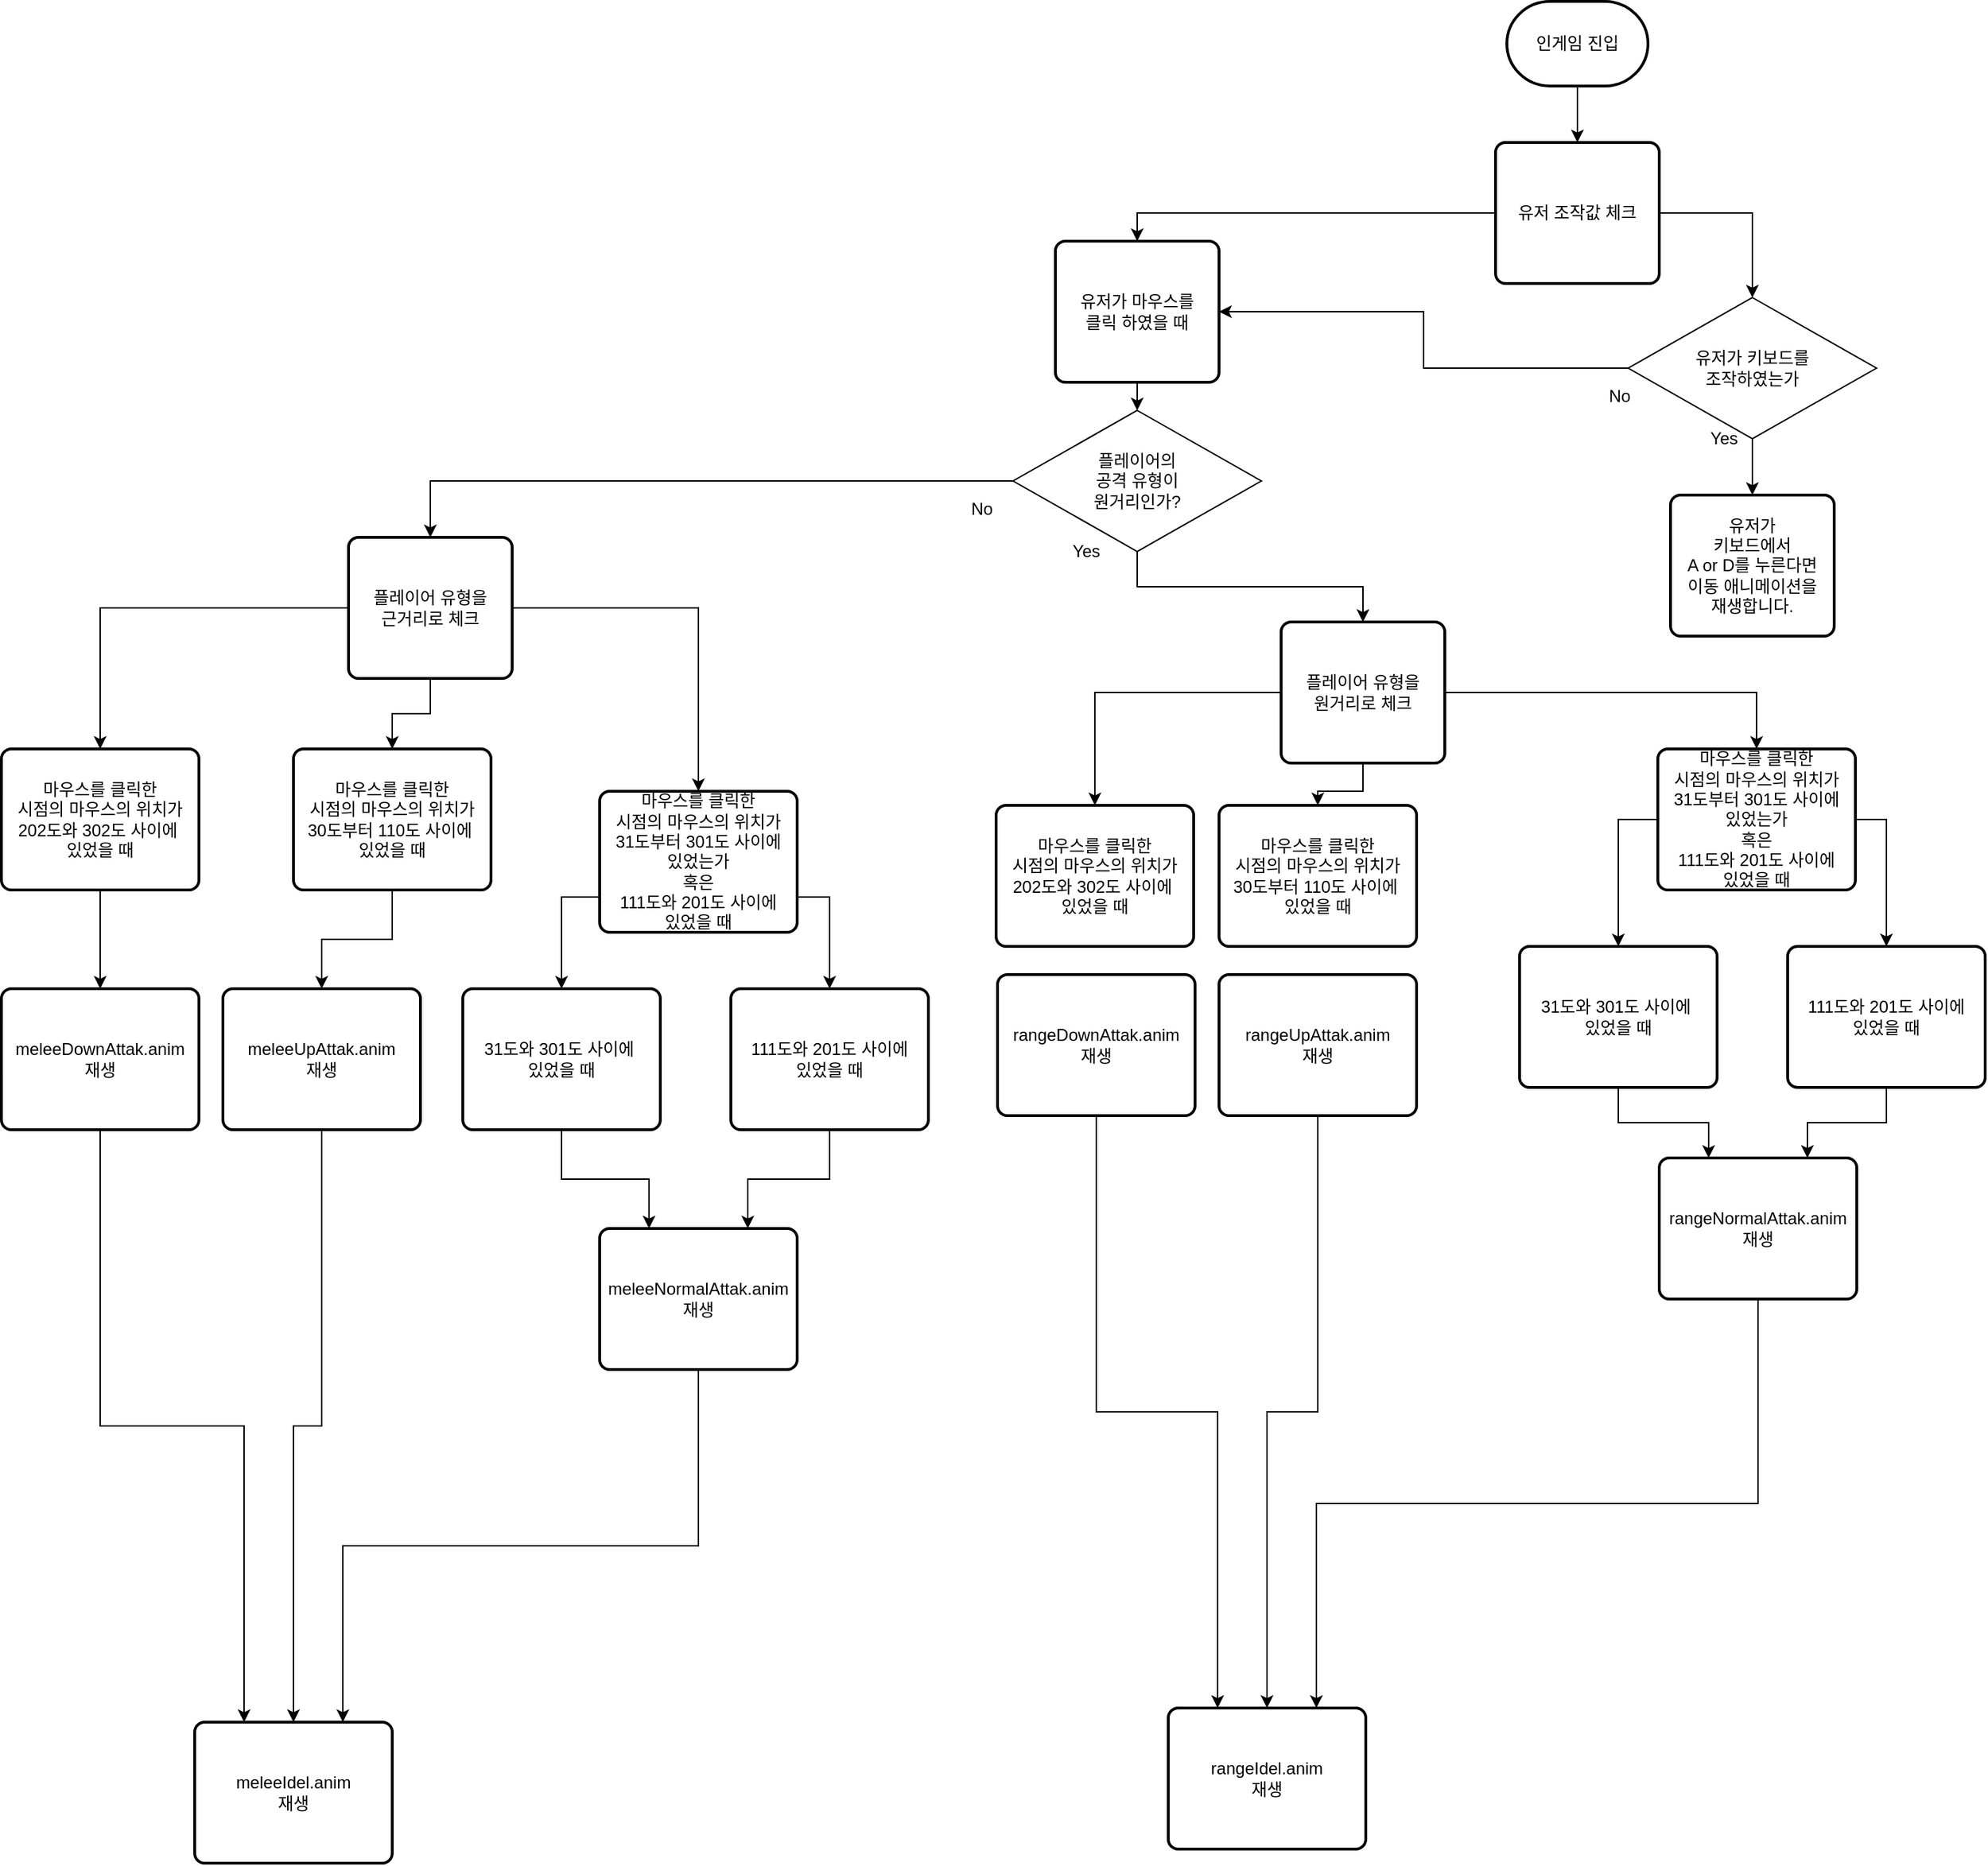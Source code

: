 <mxfile version="13.9.9" type="device"><diagram id="el3jgqCDdeNvolVJGlb9" name="페이지-1"><mxGraphModel dx="3458" dy="2781" grid="1" gridSize="10" guides="1" tooltips="1" connect="1" arrows="1" fold="1" page="1" pageScale="1" pageWidth="827" pageHeight="1169" math="0" shadow="0"><root><mxCell id="0"/><mxCell id="1" parent="0"/><mxCell id="ECcUkHuuzLoPCpaux6c2-81" style="edgeStyle=orthogonalEdgeStyle;rounded=0;orthogonalLoop=1;jettySize=auto;html=1;exitX=0.5;exitY=1;exitDx=0;exitDy=0;exitPerimeter=0;entryX=0.5;entryY=0;entryDx=0;entryDy=0;" edge="1" parent="1" source="ECcUkHuuzLoPCpaux6c2-1" target="ECcUkHuuzLoPCpaux6c2-53"><mxGeometry relative="1" as="geometry"><mxPoint x="290" y="-130" as="targetPoint"/></mxGeometry></mxCell><mxCell id="ECcUkHuuzLoPCpaux6c2-1" value="인게임 진입" style="strokeWidth=2;html=1;shape=mxgraph.flowchart.terminator;whiteSpace=wrap;" vertex="1" parent="1"><mxGeometry x="240" y="-90" width="100" height="60" as="geometry"/></mxCell><mxCell id="ECcUkHuuzLoPCpaux6c2-3" value="유저가&lt;br&gt;키보드에서&lt;br&gt;A or D를 누른다면&lt;br&gt;이동 애니메이션을&lt;br&gt;재생합니다." style="rounded=1;whiteSpace=wrap;html=1;absoluteArcSize=1;arcSize=14;strokeWidth=2;" vertex="1" parent="1"><mxGeometry x="356" y="260" width="116" height="100" as="geometry"/></mxCell><mxCell id="ECcUkHuuzLoPCpaux6c2-9" style="edgeStyle=orthogonalEdgeStyle;rounded=0;orthogonalLoop=1;jettySize=auto;html=1;exitX=0.5;exitY=1;exitDx=0;exitDy=0;entryX=0.5;entryY=0;entryDx=0;entryDy=0;" edge="1" parent="1" source="ECcUkHuuzLoPCpaux6c2-6" target="ECcUkHuuzLoPCpaux6c2-3"><mxGeometry relative="1" as="geometry"/></mxCell><mxCell id="ECcUkHuuzLoPCpaux6c2-14" style="edgeStyle=orthogonalEdgeStyle;rounded=0;orthogonalLoop=1;jettySize=auto;html=1;exitX=0;exitY=0.5;exitDx=0;exitDy=0;entryX=1;entryY=0.5;entryDx=0;entryDy=0;" edge="1" parent="1" source="ECcUkHuuzLoPCpaux6c2-6" target="ECcUkHuuzLoPCpaux6c2-93"><mxGeometry relative="1" as="geometry"><mxPoint x="36" y="170" as="targetPoint"/></mxGeometry></mxCell><mxCell id="ECcUkHuuzLoPCpaux6c2-6" value="유저가 키보드를 &lt;br&gt;조작하였는가" style="rhombus;whiteSpace=wrap;html=1;" vertex="1" parent="1"><mxGeometry x="326" y="120" width="176" height="100" as="geometry"/></mxCell><mxCell id="ECcUkHuuzLoPCpaux6c2-11" value="Yes" style="text;html=1;strokeColor=none;fillColor=none;align=center;verticalAlign=middle;whiteSpace=wrap;rounded=0;" vertex="1" parent="1"><mxGeometry x="374" y="210" width="40" height="20" as="geometry"/></mxCell><mxCell id="ECcUkHuuzLoPCpaux6c2-12" value="No" style="text;html=1;strokeColor=none;fillColor=none;align=center;verticalAlign=middle;whiteSpace=wrap;rounded=0;" vertex="1" parent="1"><mxGeometry x="300" y="180" width="40" height="20" as="geometry"/></mxCell><mxCell id="ECcUkHuuzLoPCpaux6c2-56" style="edgeStyle=orthogonalEdgeStyle;rounded=0;orthogonalLoop=1;jettySize=auto;html=1;exitX=1;exitY=0.5;exitDx=0;exitDy=0;entryX=0.5;entryY=0;entryDx=0;entryDy=0;" edge="1" parent="1" source="ECcUkHuuzLoPCpaux6c2-53" target="ECcUkHuuzLoPCpaux6c2-6"><mxGeometry relative="1" as="geometry"/></mxCell><mxCell id="ECcUkHuuzLoPCpaux6c2-94" style="edgeStyle=orthogonalEdgeStyle;rounded=0;orthogonalLoop=1;jettySize=auto;html=1;exitX=0;exitY=0.5;exitDx=0;exitDy=0;entryX=0.5;entryY=0;entryDx=0;entryDy=0;" edge="1" parent="1" source="ECcUkHuuzLoPCpaux6c2-53" target="ECcUkHuuzLoPCpaux6c2-93"><mxGeometry relative="1" as="geometry"/></mxCell><mxCell id="ECcUkHuuzLoPCpaux6c2-53" value="유저 조작값 체크" style="rounded=1;whiteSpace=wrap;html=1;absoluteArcSize=1;arcSize=14;strokeWidth=2;" vertex="1" parent="1"><mxGeometry x="232" y="10" width="116" height="100" as="geometry"/></mxCell><mxCell id="ECcUkHuuzLoPCpaux6c2-68" style="edgeStyle=orthogonalEdgeStyle;rounded=0;orthogonalLoop=1;jettySize=auto;html=1;exitX=0;exitY=0.75;exitDx=0;exitDy=0;entryX=0.5;entryY=0;entryDx=0;entryDy=0;" edge="1" parent="1" target="ECcUkHuuzLoPCpaux6c2-66"><mxGeometry relative="1" as="geometry"><mxPoint x="66" y="555" as="sourcePoint"/></mxGeometry></mxCell><mxCell id="ECcUkHuuzLoPCpaux6c2-69" style="edgeStyle=orthogonalEdgeStyle;rounded=0;orthogonalLoop=1;jettySize=auto;html=1;exitX=1;exitY=0.75;exitDx=0;exitDy=0;entryX=0.5;entryY=0;entryDx=0;entryDy=0;" edge="1" parent="1" target="ECcUkHuuzLoPCpaux6c2-67"><mxGeometry relative="1" as="geometry"><mxPoint x="206" y="555" as="sourcePoint"/></mxGeometry></mxCell><mxCell id="ECcUkHuuzLoPCpaux6c2-61" value="&lt;span style=&quot;font-family: &amp;#34;helvetica&amp;#34;&quot;&gt;마우스를 클릭한&lt;/span&gt;&lt;br style=&quot;font-family: &amp;#34;helvetica&amp;#34;&quot;&gt;&lt;span style=&quot;font-family: &amp;#34;helvetica&amp;#34;&quot;&gt;시점의 마우스의 위치가&lt;/span&gt;&lt;br style=&quot;font-family: &amp;#34;helvetica&amp;#34;&quot;&gt;&lt;span style=&quot;font-family: &amp;#34;helvetica&amp;#34;&quot;&gt;202도와 302도 사이에&amp;nbsp;&lt;br&gt;있었을 때&lt;br&gt;&lt;/span&gt;" style="rounded=1;whiteSpace=wrap;html=1;absoluteArcSize=1;arcSize=14;strokeWidth=2;" vertex="1" parent="1"><mxGeometry x="-122" y="480" width="140" height="100" as="geometry"/></mxCell><mxCell id="ECcUkHuuzLoPCpaux6c2-90" value="meleeIdel.anim&lt;br&gt;재생" style="rounded=1;whiteSpace=wrap;html=1;absoluteArcSize=1;arcSize=14;strokeWidth=2;" vertex="1" parent="1"><mxGeometry x="-690" y="1130" width="140" height="100" as="geometry"/></mxCell><mxCell id="ECcUkHuuzLoPCpaux6c2-101" style="edgeStyle=orthogonalEdgeStyle;rounded=0;orthogonalLoop=1;jettySize=auto;html=1;exitX=0.5;exitY=1;exitDx=0;exitDy=0;entryX=0.5;entryY=0;entryDx=0;entryDy=0;" edge="1" parent="1" source="ECcUkHuuzLoPCpaux6c2-92" target="ECcUkHuuzLoPCpaux6c2-99"><mxGeometry relative="1" as="geometry"/></mxCell><mxCell id="ECcUkHuuzLoPCpaux6c2-102" style="edgeStyle=orthogonalEdgeStyle;rounded=0;orthogonalLoop=1;jettySize=auto;html=1;exitX=0;exitY=0.5;exitDx=0;exitDy=0;entryX=0.5;entryY=0;entryDx=0;entryDy=0;" edge="1" parent="1" source="ECcUkHuuzLoPCpaux6c2-92" target="ECcUkHuuzLoPCpaux6c2-100"><mxGeometry relative="1" as="geometry"/></mxCell><mxCell id="ECcUkHuuzLoPCpaux6c2-92" value="플레이어의&lt;br&gt;공격 유형이&lt;br&gt;원거리인가?" style="rhombus;whiteSpace=wrap;html=1;" vertex="1" parent="1"><mxGeometry x="-110" y="200" width="176" height="100" as="geometry"/></mxCell><mxCell id="ECcUkHuuzLoPCpaux6c2-138" style="edgeStyle=orthogonalEdgeStyle;rounded=0;orthogonalLoop=1;jettySize=auto;html=1;exitX=0.5;exitY=1;exitDx=0;exitDy=0;entryX=0.5;entryY=0;entryDx=0;entryDy=0;" edge="1" parent="1" source="ECcUkHuuzLoPCpaux6c2-93" target="ECcUkHuuzLoPCpaux6c2-92"><mxGeometry relative="1" as="geometry"/></mxCell><mxCell id="ECcUkHuuzLoPCpaux6c2-93" value="유저가 마우스를&lt;br&gt;클릭 하였을 때" style="rounded=1;whiteSpace=wrap;html=1;absoluteArcSize=1;arcSize=14;strokeWidth=2;" vertex="1" parent="1"><mxGeometry x="-80" y="80" width="116" height="100" as="geometry"/></mxCell><mxCell id="ECcUkHuuzLoPCpaux6c2-105" style="edgeStyle=orthogonalEdgeStyle;rounded=0;orthogonalLoop=1;jettySize=auto;html=1;exitX=0;exitY=0.5;exitDx=0;exitDy=0;" edge="1" parent="1" source="ECcUkHuuzLoPCpaux6c2-99" target="ECcUkHuuzLoPCpaux6c2-61"><mxGeometry relative="1" as="geometry"/></mxCell><mxCell id="ECcUkHuuzLoPCpaux6c2-106" style="edgeStyle=orthogonalEdgeStyle;rounded=0;orthogonalLoop=1;jettySize=auto;html=1;exitX=1;exitY=0.5;exitDx=0;exitDy=0;entryX=0.5;entryY=0;entryDx=0;entryDy=0;" edge="1" parent="1" source="ECcUkHuuzLoPCpaux6c2-99" target="ECcUkHuuzLoPCpaux6c2-142"><mxGeometry relative="1" as="geometry"><mxPoint x="200.059" y="520" as="targetPoint"/></mxGeometry></mxCell><mxCell id="ECcUkHuuzLoPCpaux6c2-110" style="edgeStyle=orthogonalEdgeStyle;rounded=0;orthogonalLoop=1;jettySize=auto;html=1;exitX=0.5;exitY=1;exitDx=0;exitDy=0;entryX=0.5;entryY=0;entryDx=0;entryDy=0;" edge="1" parent="1" source="ECcUkHuuzLoPCpaux6c2-99" target="ECcUkHuuzLoPCpaux6c2-145"><mxGeometry relative="1" as="geometry"><mxPoint x="136" y="480" as="targetPoint"/></mxGeometry></mxCell><mxCell id="ECcUkHuuzLoPCpaux6c2-99" value="플레이어 유형을&lt;br&gt;원거리로 체크" style="rounded=1;whiteSpace=wrap;html=1;absoluteArcSize=1;arcSize=14;strokeWidth=2;" vertex="1" parent="1"><mxGeometry x="80" y="350" width="116" height="100" as="geometry"/></mxCell><mxCell id="ECcUkHuuzLoPCpaux6c2-118" style="edgeStyle=orthogonalEdgeStyle;rounded=0;orthogonalLoop=1;jettySize=auto;html=1;exitX=0;exitY=0.5;exitDx=0;exitDy=0;entryX=0.5;entryY=0;entryDx=0;entryDy=0;" edge="1" parent="1" source="ECcUkHuuzLoPCpaux6c2-100" target="ECcUkHuuzLoPCpaux6c2-115"><mxGeometry relative="1" as="geometry"/></mxCell><mxCell id="ECcUkHuuzLoPCpaux6c2-122" style="edgeStyle=orthogonalEdgeStyle;rounded=0;orthogonalLoop=1;jettySize=auto;html=1;exitX=0.5;exitY=1;exitDx=0;exitDy=0;entryX=0.5;entryY=0;entryDx=0;entryDy=0;" edge="1" parent="1" source="ECcUkHuuzLoPCpaux6c2-100" target="ECcUkHuuzLoPCpaux6c2-111"><mxGeometry relative="1" as="geometry"/></mxCell><mxCell id="ECcUkHuuzLoPCpaux6c2-123" style="edgeStyle=orthogonalEdgeStyle;rounded=0;orthogonalLoop=1;jettySize=auto;html=1;exitX=1;exitY=0.5;exitDx=0;exitDy=0;entryX=0.5;entryY=0;entryDx=0;entryDy=0;" edge="1" parent="1" source="ECcUkHuuzLoPCpaux6c2-100" target="ECcUkHuuzLoPCpaux6c2-114"><mxGeometry relative="1" as="geometry"/></mxCell><mxCell id="ECcUkHuuzLoPCpaux6c2-100" value="플레이어 유형을&lt;br&gt;근거리로 체크" style="rounded=1;whiteSpace=wrap;html=1;absoluteArcSize=1;arcSize=14;strokeWidth=2;" vertex="1" parent="1"><mxGeometry x="-581" y="290" width="116" height="100" as="geometry"/></mxCell><mxCell id="ECcUkHuuzLoPCpaux6c2-103" value="Yes" style="text;html=1;strokeColor=none;fillColor=none;align=center;verticalAlign=middle;whiteSpace=wrap;rounded=0;" vertex="1" parent="1"><mxGeometry x="-78" y="290" width="40" height="20" as="geometry"/></mxCell><mxCell id="ECcUkHuuzLoPCpaux6c2-104" value="No" style="text;html=1;strokeColor=none;fillColor=none;align=center;verticalAlign=middle;whiteSpace=wrap;rounded=0;" vertex="1" parent="1"><mxGeometry x="-152" y="260" width="40" height="20" as="geometry"/></mxCell><mxCell id="ECcUkHuuzLoPCpaux6c2-128" style="edgeStyle=orthogonalEdgeStyle;rounded=0;orthogonalLoop=1;jettySize=auto;html=1;exitX=0.5;exitY=1;exitDx=0;exitDy=0;entryX=0.5;entryY=0;entryDx=0;entryDy=0;" edge="1" parent="1" source="ECcUkHuuzLoPCpaux6c2-111" target="ECcUkHuuzLoPCpaux6c2-130"><mxGeometry relative="1" as="geometry"><mxPoint x="-667.96" y="599.5" as="targetPoint"/></mxGeometry></mxCell><mxCell id="ECcUkHuuzLoPCpaux6c2-111" value="&lt;span style=&quot;font-family: &amp;#34;helvetica&amp;#34;&quot;&gt;마우스를 클릭한&lt;/span&gt;&lt;br style=&quot;font-family: &amp;#34;helvetica&amp;#34;&quot;&gt;&lt;span style=&quot;font-family: &amp;#34;helvetica&amp;#34;&quot;&gt;시점의 마우스의 위치가&lt;/span&gt;&lt;br style=&quot;font-family: &amp;#34;helvetica&amp;#34;&quot;&gt;&lt;span style=&quot;font-family: &amp;#34;helvetica&amp;#34;&quot;&gt;30도부터 110도 사이에&amp;nbsp;&lt;/span&gt;&lt;br style=&quot;font-family: &amp;#34;helvetica&amp;#34;&quot;&gt;&lt;span style=&quot;font-family: &amp;#34;helvetica&amp;#34;&quot;&gt;있었을 때&lt;/span&gt;" style="rounded=1;whiteSpace=wrap;html=1;absoluteArcSize=1;arcSize=14;strokeWidth=2;" vertex="1" parent="1"><mxGeometry x="-620" y="440" width="140" height="100" as="geometry"/></mxCell><mxCell id="ECcUkHuuzLoPCpaux6c2-112" style="edgeStyle=orthogonalEdgeStyle;rounded=0;orthogonalLoop=1;jettySize=auto;html=1;exitX=0;exitY=0.75;exitDx=0;exitDy=0;entryX=0.5;entryY=0;entryDx=0;entryDy=0;" edge="1" parent="1" source="ECcUkHuuzLoPCpaux6c2-114" target="ECcUkHuuzLoPCpaux6c2-116"><mxGeometry relative="1" as="geometry"/></mxCell><mxCell id="ECcUkHuuzLoPCpaux6c2-113" style="edgeStyle=orthogonalEdgeStyle;rounded=0;orthogonalLoop=1;jettySize=auto;html=1;exitX=1;exitY=0.75;exitDx=0;exitDy=0;entryX=0.5;entryY=0;entryDx=0;entryDy=0;" edge="1" parent="1" source="ECcUkHuuzLoPCpaux6c2-114" target="ECcUkHuuzLoPCpaux6c2-117"><mxGeometry relative="1" as="geometry"/></mxCell><mxCell id="ECcUkHuuzLoPCpaux6c2-114" value="&lt;span style=&quot;font-family: &amp;#34;helvetica&amp;#34;&quot;&gt;마우스를 클릭한&lt;/span&gt;&lt;br style=&quot;font-family: &amp;#34;helvetica&amp;#34;&quot;&gt;&lt;span style=&quot;font-family: &amp;#34;helvetica&amp;#34;&quot;&gt;시점의 마우스의 위치가&lt;/span&gt;&lt;br style=&quot;font-family: &amp;#34;helvetica&amp;#34;&quot;&gt;&lt;span style=&quot;font-family: &amp;#34;helvetica&amp;#34;&quot;&gt;31도부터 301도 사이에&lt;/span&gt;&lt;br style=&quot;font-family: &amp;#34;helvetica&amp;#34;&quot;&gt;&lt;span style=&quot;font-family: &amp;#34;helvetica&amp;#34;&quot;&gt;있었는가&lt;br&gt;혹은&lt;br&gt;111도와 201도 사이에 &lt;br&gt;있었을 때&lt;br&gt;&lt;/span&gt;" style="rounded=1;whiteSpace=wrap;html=1;absoluteArcSize=1;arcSize=14;strokeWidth=2;" vertex="1" parent="1"><mxGeometry x="-403" y="470" width="140" height="100" as="geometry"/></mxCell><mxCell id="ECcUkHuuzLoPCpaux6c2-129" style="edgeStyle=orthogonalEdgeStyle;rounded=0;orthogonalLoop=1;jettySize=auto;html=1;exitX=0.5;exitY=1;exitDx=0;exitDy=0;entryX=0.5;entryY=0;entryDx=0;entryDy=0;" edge="1" parent="1" source="ECcUkHuuzLoPCpaux6c2-115" target="ECcUkHuuzLoPCpaux6c2-135"><mxGeometry relative="1" as="geometry"><mxPoint x="-710.38" y="597.8" as="targetPoint"/></mxGeometry></mxCell><mxCell id="ECcUkHuuzLoPCpaux6c2-115" value="&lt;span style=&quot;font-family: &amp;#34;helvetica&amp;#34;&quot;&gt;마우스를 클릭한&lt;/span&gt;&lt;br style=&quot;font-family: &amp;#34;helvetica&amp;#34;&quot;&gt;&lt;span style=&quot;font-family: &amp;#34;helvetica&amp;#34;&quot;&gt;시점의 마우스의 위치가&lt;/span&gt;&lt;br style=&quot;font-family: &amp;#34;helvetica&amp;#34;&quot;&gt;&lt;span style=&quot;font-family: &amp;#34;helvetica&amp;#34;&quot;&gt;202도와 302도 사이에&amp;nbsp;&lt;br&gt;있었을 때&lt;br&gt;&lt;/span&gt;" style="rounded=1;whiteSpace=wrap;html=1;absoluteArcSize=1;arcSize=14;strokeWidth=2;" vertex="1" parent="1"><mxGeometry x="-827" y="440" width="140" height="100" as="geometry"/></mxCell><mxCell id="ECcUkHuuzLoPCpaux6c2-133" style="edgeStyle=orthogonalEdgeStyle;rounded=0;orthogonalLoop=1;jettySize=auto;html=1;exitX=0.5;exitY=1;exitDx=0;exitDy=0;entryX=0.25;entryY=0;entryDx=0;entryDy=0;" edge="1" parent="1" source="ECcUkHuuzLoPCpaux6c2-116" target="ECcUkHuuzLoPCpaux6c2-131"><mxGeometry relative="1" as="geometry"/></mxCell><mxCell id="ECcUkHuuzLoPCpaux6c2-116" value="&lt;span style=&quot;font-family: &amp;#34;helvetica&amp;#34;&quot;&gt;31도와 301도 사이에&amp;nbsp;&lt;br&gt;있었을 때&lt;br&gt;&lt;/span&gt;" style="rounded=1;whiteSpace=wrap;html=1;absoluteArcSize=1;arcSize=14;strokeWidth=2;" vertex="1" parent="1"><mxGeometry x="-500" y="610" width="140" height="100" as="geometry"/></mxCell><mxCell id="ECcUkHuuzLoPCpaux6c2-134" style="edgeStyle=orthogonalEdgeStyle;rounded=0;orthogonalLoop=1;jettySize=auto;html=1;exitX=0.5;exitY=1;exitDx=0;exitDy=0;entryX=0.75;entryY=0;entryDx=0;entryDy=0;" edge="1" parent="1" source="ECcUkHuuzLoPCpaux6c2-117" target="ECcUkHuuzLoPCpaux6c2-131"><mxGeometry relative="1" as="geometry"/></mxCell><mxCell id="ECcUkHuuzLoPCpaux6c2-117" value="&lt;span style=&quot;font-family: &amp;#34;helvetica&amp;#34;&quot;&gt;111도와 201도 사이에&lt;br&gt;있었을 때&lt;br&gt;&lt;/span&gt;" style="rounded=1;whiteSpace=wrap;html=1;absoluteArcSize=1;arcSize=14;strokeWidth=2;" vertex="1" parent="1"><mxGeometry x="-310" y="610" width="140" height="100" as="geometry"/></mxCell><mxCell id="ECcUkHuuzLoPCpaux6c2-140" style="edgeStyle=orthogonalEdgeStyle;rounded=0;orthogonalLoop=1;jettySize=auto;html=1;exitX=0.5;exitY=1;exitDx=0;exitDy=0;" edge="1" parent="1" source="ECcUkHuuzLoPCpaux6c2-130" target="ECcUkHuuzLoPCpaux6c2-90"><mxGeometry relative="1" as="geometry"/></mxCell><mxCell id="ECcUkHuuzLoPCpaux6c2-130" value="meleeUpAttak.anim&lt;br&gt;재생" style="rounded=1;whiteSpace=wrap;html=1;absoluteArcSize=1;arcSize=14;strokeWidth=2;" vertex="1" parent="1"><mxGeometry x="-670" y="610" width="140" height="100" as="geometry"/></mxCell><mxCell id="ECcUkHuuzLoPCpaux6c2-141" style="edgeStyle=orthogonalEdgeStyle;rounded=0;orthogonalLoop=1;jettySize=auto;html=1;exitX=0.5;exitY=1;exitDx=0;exitDy=0;entryX=0.75;entryY=0;entryDx=0;entryDy=0;" edge="1" parent="1" source="ECcUkHuuzLoPCpaux6c2-131" target="ECcUkHuuzLoPCpaux6c2-90"><mxGeometry relative="1" as="geometry"/></mxCell><mxCell id="ECcUkHuuzLoPCpaux6c2-131" value="meleeNormalAttak.anim&lt;br&gt;재생" style="rounded=1;whiteSpace=wrap;html=1;absoluteArcSize=1;arcSize=14;strokeWidth=2;" vertex="1" parent="1"><mxGeometry x="-403" y="780" width="140" height="100" as="geometry"/></mxCell><mxCell id="ECcUkHuuzLoPCpaux6c2-139" style="edgeStyle=orthogonalEdgeStyle;rounded=0;orthogonalLoop=1;jettySize=auto;html=1;exitX=0.5;exitY=1;exitDx=0;exitDy=0;entryX=0.25;entryY=0;entryDx=0;entryDy=0;" edge="1" parent="1" source="ECcUkHuuzLoPCpaux6c2-135" target="ECcUkHuuzLoPCpaux6c2-90"><mxGeometry relative="1" as="geometry"/></mxCell><mxCell id="ECcUkHuuzLoPCpaux6c2-135" value="meleeDownAttak.anim&lt;br&gt;재생" style="rounded=1;whiteSpace=wrap;html=1;absoluteArcSize=1;arcSize=14;strokeWidth=2;" vertex="1" parent="1"><mxGeometry x="-827" y="610" width="140" height="100" as="geometry"/></mxCell><mxCell id="ECcUkHuuzLoPCpaux6c2-146" style="edgeStyle=orthogonalEdgeStyle;rounded=0;orthogonalLoop=1;jettySize=auto;html=1;exitX=0;exitY=0.5;exitDx=0;exitDy=0;entryX=0.5;entryY=0;entryDx=0;entryDy=0;" edge="1" parent="1" source="ECcUkHuuzLoPCpaux6c2-142" target="ECcUkHuuzLoPCpaux6c2-143"><mxGeometry relative="1" as="geometry"/></mxCell><mxCell id="ECcUkHuuzLoPCpaux6c2-147" style="edgeStyle=orthogonalEdgeStyle;rounded=0;orthogonalLoop=1;jettySize=auto;html=1;exitX=1;exitY=0.5;exitDx=0;exitDy=0;entryX=0.5;entryY=0;entryDx=0;entryDy=0;" edge="1" parent="1" source="ECcUkHuuzLoPCpaux6c2-142" target="ECcUkHuuzLoPCpaux6c2-144"><mxGeometry relative="1" as="geometry"/></mxCell><mxCell id="ECcUkHuuzLoPCpaux6c2-142" value="&lt;span style=&quot;font-family: &amp;#34;helvetica&amp;#34;&quot;&gt;마우스를 클릭한&lt;/span&gt;&lt;br style=&quot;font-family: &amp;#34;helvetica&amp;#34;&quot;&gt;&lt;span style=&quot;font-family: &amp;#34;helvetica&amp;#34;&quot;&gt;시점의 마우스의 위치가&lt;/span&gt;&lt;br style=&quot;font-family: &amp;#34;helvetica&amp;#34;&quot;&gt;&lt;span style=&quot;font-family: &amp;#34;helvetica&amp;#34;&quot;&gt;31도부터 301도 사이에&lt;/span&gt;&lt;br style=&quot;font-family: &amp;#34;helvetica&amp;#34;&quot;&gt;&lt;span style=&quot;font-family: &amp;#34;helvetica&amp;#34;&quot;&gt;있었는가&lt;br&gt;혹은&lt;br&gt;111도와 201도 사이에 &lt;br&gt;있었을 때&lt;br&gt;&lt;/span&gt;" style="rounded=1;whiteSpace=wrap;html=1;absoluteArcSize=1;arcSize=14;strokeWidth=2;" vertex="1" parent="1"><mxGeometry x="347" y="440" width="140" height="100" as="geometry"/></mxCell><mxCell id="ECcUkHuuzLoPCpaux6c2-152" style="edgeStyle=orthogonalEdgeStyle;rounded=0;orthogonalLoop=1;jettySize=auto;html=1;exitX=0.5;exitY=1;exitDx=0;exitDy=0;entryX=0.25;entryY=0;entryDx=0;entryDy=0;" edge="1" parent="1" source="ECcUkHuuzLoPCpaux6c2-143" target="ECcUkHuuzLoPCpaux6c2-151"><mxGeometry relative="1" as="geometry"/></mxCell><mxCell id="ECcUkHuuzLoPCpaux6c2-143" value="&lt;span style=&quot;font-family: &amp;#34;helvetica&amp;#34;&quot;&gt;31도와 301도 사이에&amp;nbsp;&lt;br&gt;있었을 때&lt;br&gt;&lt;/span&gt;" style="rounded=1;whiteSpace=wrap;html=1;absoluteArcSize=1;arcSize=14;strokeWidth=2;" vertex="1" parent="1"><mxGeometry x="249" y="580" width="140" height="100" as="geometry"/></mxCell><mxCell id="ECcUkHuuzLoPCpaux6c2-153" style="edgeStyle=orthogonalEdgeStyle;rounded=0;orthogonalLoop=1;jettySize=auto;html=1;exitX=0.5;exitY=1;exitDx=0;exitDy=0;entryX=0.75;entryY=0;entryDx=0;entryDy=0;" edge="1" parent="1" source="ECcUkHuuzLoPCpaux6c2-144" target="ECcUkHuuzLoPCpaux6c2-151"><mxGeometry relative="1" as="geometry"/></mxCell><mxCell id="ECcUkHuuzLoPCpaux6c2-144" value="&lt;span style=&quot;font-family: &amp;#34;helvetica&amp;#34;&quot;&gt;111도와 201도 사이에&lt;br&gt;있었을 때&lt;br&gt;&lt;/span&gt;" style="rounded=1;whiteSpace=wrap;html=1;absoluteArcSize=1;arcSize=14;strokeWidth=2;" vertex="1" parent="1"><mxGeometry x="439" y="580" width="140" height="100" as="geometry"/></mxCell><mxCell id="ECcUkHuuzLoPCpaux6c2-145" value="&lt;span style=&quot;font-family: &amp;#34;helvetica&amp;#34;&quot;&gt;마우스를 클릭한&lt;/span&gt;&lt;br style=&quot;font-family: &amp;#34;helvetica&amp;#34;&quot;&gt;&lt;span style=&quot;font-family: &amp;#34;helvetica&amp;#34;&quot;&gt;시점의 마우스의 위치가&lt;/span&gt;&lt;br style=&quot;font-family: &amp;#34;helvetica&amp;#34;&quot;&gt;&lt;span style=&quot;font-family: &amp;#34;helvetica&amp;#34;&quot;&gt;30도부터 110도 사이에&amp;nbsp;&lt;/span&gt;&lt;br style=&quot;font-family: &amp;#34;helvetica&amp;#34;&quot;&gt;&lt;span style=&quot;font-family: &amp;#34;helvetica&amp;#34;&quot;&gt;있었을 때&lt;/span&gt;" style="rounded=1;whiteSpace=wrap;html=1;absoluteArcSize=1;arcSize=14;strokeWidth=2;" vertex="1" parent="1"><mxGeometry x="36" y="480" width="140" height="100" as="geometry"/></mxCell><mxCell id="ECcUkHuuzLoPCpaux6c2-156" style="edgeStyle=orthogonalEdgeStyle;rounded=0;orthogonalLoop=1;jettySize=auto;html=1;exitX=0.5;exitY=1;exitDx=0;exitDy=0;entryX=0.5;entryY=0;entryDx=0;entryDy=0;" edge="1" parent="1" source="ECcUkHuuzLoPCpaux6c2-149" target="ECcUkHuuzLoPCpaux6c2-154"><mxGeometry relative="1" as="geometry"/></mxCell><mxCell id="ECcUkHuuzLoPCpaux6c2-149" value="rangeUpAttak.anim&lt;br&gt;재생" style="rounded=1;whiteSpace=wrap;html=1;absoluteArcSize=1;arcSize=14;strokeWidth=2;" vertex="1" parent="1"><mxGeometry x="36" y="600" width="140" height="100" as="geometry"/></mxCell><mxCell id="ECcUkHuuzLoPCpaux6c2-155" style="edgeStyle=orthogonalEdgeStyle;rounded=0;orthogonalLoop=1;jettySize=auto;html=1;exitX=0.5;exitY=1;exitDx=0;exitDy=0;entryX=0.25;entryY=0;entryDx=0;entryDy=0;" edge="1" parent="1" source="ECcUkHuuzLoPCpaux6c2-150" target="ECcUkHuuzLoPCpaux6c2-154"><mxGeometry relative="1" as="geometry"/></mxCell><mxCell id="ECcUkHuuzLoPCpaux6c2-150" value="rangeDownAttak.anim&lt;br&gt;재생" style="rounded=1;whiteSpace=wrap;html=1;absoluteArcSize=1;arcSize=14;strokeWidth=2;" vertex="1" parent="1"><mxGeometry x="-121" y="600" width="140" height="100" as="geometry"/></mxCell><mxCell id="ECcUkHuuzLoPCpaux6c2-157" style="edgeStyle=orthogonalEdgeStyle;rounded=0;orthogonalLoop=1;jettySize=auto;html=1;exitX=0.5;exitY=1;exitDx=0;exitDy=0;entryX=0.75;entryY=0;entryDx=0;entryDy=0;" edge="1" parent="1" source="ECcUkHuuzLoPCpaux6c2-151" target="ECcUkHuuzLoPCpaux6c2-154"><mxGeometry relative="1" as="geometry"/></mxCell><mxCell id="ECcUkHuuzLoPCpaux6c2-151" value="rangeNormalAttak.anim&lt;br&gt;재생" style="rounded=1;whiteSpace=wrap;html=1;absoluteArcSize=1;arcSize=14;strokeWidth=2;" vertex="1" parent="1"><mxGeometry x="348" y="730" width="140" height="100" as="geometry"/></mxCell><mxCell id="ECcUkHuuzLoPCpaux6c2-154" value="rangeIdel.anim&lt;br&gt;재생" style="rounded=1;whiteSpace=wrap;html=1;absoluteArcSize=1;arcSize=14;strokeWidth=2;" vertex="1" parent="1"><mxGeometry y="1120" width="140" height="100" as="geometry"/></mxCell></root></mxGraphModel></diagram></mxfile>